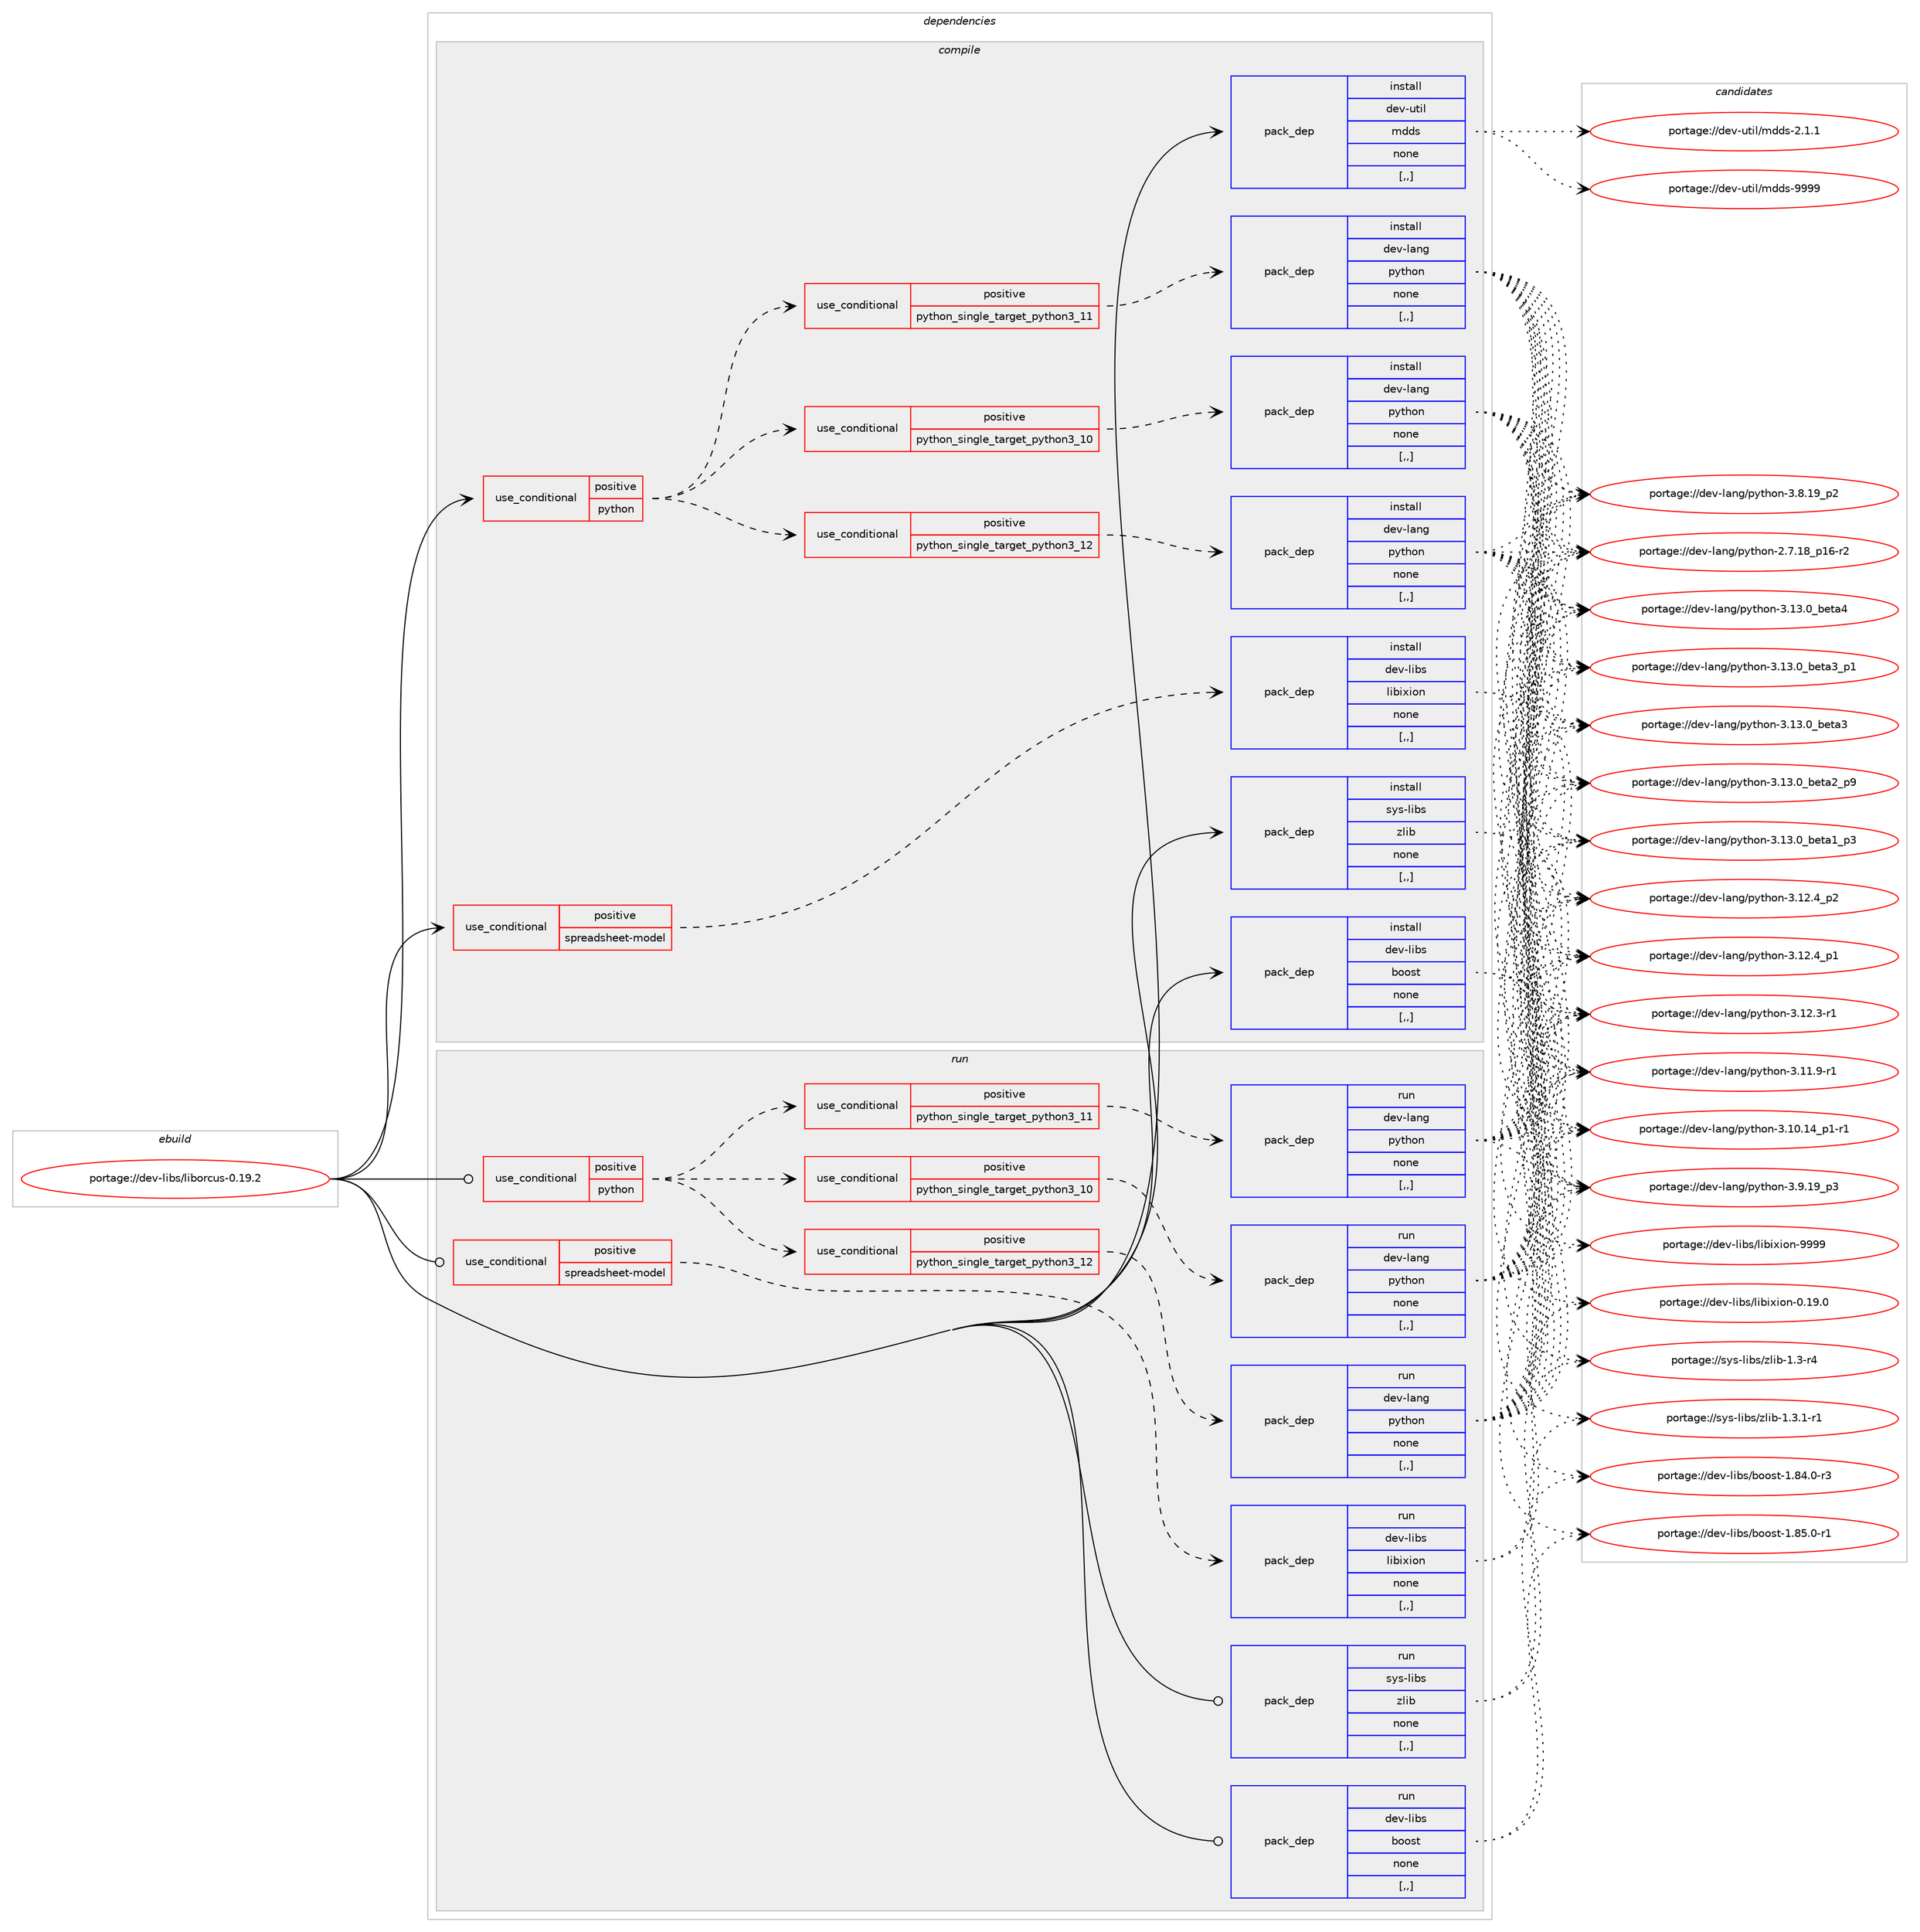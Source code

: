 digraph prolog {

# *************
# Graph options
# *************

newrank=true;
concentrate=true;
compound=true;
graph [rankdir=LR,fontname=Helvetica,fontsize=10,ranksep=1.5];#, ranksep=2.5, nodesep=0.2];
edge  [arrowhead=vee];
node  [fontname=Helvetica,fontsize=10];

# **********
# The ebuild
# **********

subgraph cluster_leftcol {
color=gray;
label=<<i>ebuild</i>>;
id [label="portage://dev-libs/liborcus-0.19.2", color=red, width=4, href="../dev-libs/liborcus-0.19.2.svg"];
}

# ****************
# The dependencies
# ****************

subgraph cluster_midcol {
color=gray;
label=<<i>dependencies</i>>;
subgraph cluster_compile {
fillcolor="#eeeeee";
style=filled;
label=<<i>compile</i>>;
subgraph cond27071 {
dependency110949 [label=<<TABLE BORDER="0" CELLBORDER="1" CELLSPACING="0" CELLPADDING="4"><TR><TD ROWSPAN="3" CELLPADDING="10">use_conditional</TD></TR><TR><TD>positive</TD></TR><TR><TD>python</TD></TR></TABLE>>, shape=none, color=red];
subgraph cond27072 {
dependency110950 [label=<<TABLE BORDER="0" CELLBORDER="1" CELLSPACING="0" CELLPADDING="4"><TR><TD ROWSPAN="3" CELLPADDING="10">use_conditional</TD></TR><TR><TD>positive</TD></TR><TR><TD>python_single_target_python3_10</TD></TR></TABLE>>, shape=none, color=red];
subgraph pack82683 {
dependency110951 [label=<<TABLE BORDER="0" CELLBORDER="1" CELLSPACING="0" CELLPADDING="4" WIDTH="220"><TR><TD ROWSPAN="6" CELLPADDING="30">pack_dep</TD></TR><TR><TD WIDTH="110">install</TD></TR><TR><TD>dev-lang</TD></TR><TR><TD>python</TD></TR><TR><TD>none</TD></TR><TR><TD>[,,]</TD></TR></TABLE>>, shape=none, color=blue];
}
dependency110950:e -> dependency110951:w [weight=20,style="dashed",arrowhead="vee"];
}
dependency110949:e -> dependency110950:w [weight=20,style="dashed",arrowhead="vee"];
subgraph cond27073 {
dependency110952 [label=<<TABLE BORDER="0" CELLBORDER="1" CELLSPACING="0" CELLPADDING="4"><TR><TD ROWSPAN="3" CELLPADDING="10">use_conditional</TD></TR><TR><TD>positive</TD></TR><TR><TD>python_single_target_python3_11</TD></TR></TABLE>>, shape=none, color=red];
subgraph pack82684 {
dependency110953 [label=<<TABLE BORDER="0" CELLBORDER="1" CELLSPACING="0" CELLPADDING="4" WIDTH="220"><TR><TD ROWSPAN="6" CELLPADDING="30">pack_dep</TD></TR><TR><TD WIDTH="110">install</TD></TR><TR><TD>dev-lang</TD></TR><TR><TD>python</TD></TR><TR><TD>none</TD></TR><TR><TD>[,,]</TD></TR></TABLE>>, shape=none, color=blue];
}
dependency110952:e -> dependency110953:w [weight=20,style="dashed",arrowhead="vee"];
}
dependency110949:e -> dependency110952:w [weight=20,style="dashed",arrowhead="vee"];
subgraph cond27074 {
dependency110954 [label=<<TABLE BORDER="0" CELLBORDER="1" CELLSPACING="0" CELLPADDING="4"><TR><TD ROWSPAN="3" CELLPADDING="10">use_conditional</TD></TR><TR><TD>positive</TD></TR><TR><TD>python_single_target_python3_12</TD></TR></TABLE>>, shape=none, color=red];
subgraph pack82685 {
dependency110955 [label=<<TABLE BORDER="0" CELLBORDER="1" CELLSPACING="0" CELLPADDING="4" WIDTH="220"><TR><TD ROWSPAN="6" CELLPADDING="30">pack_dep</TD></TR><TR><TD WIDTH="110">install</TD></TR><TR><TD>dev-lang</TD></TR><TR><TD>python</TD></TR><TR><TD>none</TD></TR><TR><TD>[,,]</TD></TR></TABLE>>, shape=none, color=blue];
}
dependency110954:e -> dependency110955:w [weight=20,style="dashed",arrowhead="vee"];
}
dependency110949:e -> dependency110954:w [weight=20,style="dashed",arrowhead="vee"];
}
id:e -> dependency110949:w [weight=20,style="solid",arrowhead="vee"];
subgraph cond27075 {
dependency110956 [label=<<TABLE BORDER="0" CELLBORDER="1" CELLSPACING="0" CELLPADDING="4"><TR><TD ROWSPAN="3" CELLPADDING="10">use_conditional</TD></TR><TR><TD>positive</TD></TR><TR><TD>spreadsheet-model</TD></TR></TABLE>>, shape=none, color=red];
subgraph pack82686 {
dependency110957 [label=<<TABLE BORDER="0" CELLBORDER="1" CELLSPACING="0" CELLPADDING="4" WIDTH="220"><TR><TD ROWSPAN="6" CELLPADDING="30">pack_dep</TD></TR><TR><TD WIDTH="110">install</TD></TR><TR><TD>dev-libs</TD></TR><TR><TD>libixion</TD></TR><TR><TD>none</TD></TR><TR><TD>[,,]</TD></TR></TABLE>>, shape=none, color=blue];
}
dependency110956:e -> dependency110957:w [weight=20,style="dashed",arrowhead="vee"];
}
id:e -> dependency110956:w [weight=20,style="solid",arrowhead="vee"];
subgraph pack82687 {
dependency110958 [label=<<TABLE BORDER="0" CELLBORDER="1" CELLSPACING="0" CELLPADDING="4" WIDTH="220"><TR><TD ROWSPAN="6" CELLPADDING="30">pack_dep</TD></TR><TR><TD WIDTH="110">install</TD></TR><TR><TD>dev-libs</TD></TR><TR><TD>boost</TD></TR><TR><TD>none</TD></TR><TR><TD>[,,]</TD></TR></TABLE>>, shape=none, color=blue];
}
id:e -> dependency110958:w [weight=20,style="solid",arrowhead="vee"];
subgraph pack82688 {
dependency110959 [label=<<TABLE BORDER="0" CELLBORDER="1" CELLSPACING="0" CELLPADDING="4" WIDTH="220"><TR><TD ROWSPAN="6" CELLPADDING="30">pack_dep</TD></TR><TR><TD WIDTH="110">install</TD></TR><TR><TD>dev-util</TD></TR><TR><TD>mdds</TD></TR><TR><TD>none</TD></TR><TR><TD>[,,]</TD></TR></TABLE>>, shape=none, color=blue];
}
id:e -> dependency110959:w [weight=20,style="solid",arrowhead="vee"];
subgraph pack82689 {
dependency110960 [label=<<TABLE BORDER="0" CELLBORDER="1" CELLSPACING="0" CELLPADDING="4" WIDTH="220"><TR><TD ROWSPAN="6" CELLPADDING="30">pack_dep</TD></TR><TR><TD WIDTH="110">install</TD></TR><TR><TD>sys-libs</TD></TR><TR><TD>zlib</TD></TR><TR><TD>none</TD></TR><TR><TD>[,,]</TD></TR></TABLE>>, shape=none, color=blue];
}
id:e -> dependency110960:w [weight=20,style="solid",arrowhead="vee"];
}
subgraph cluster_compileandrun {
fillcolor="#eeeeee";
style=filled;
label=<<i>compile and run</i>>;
}
subgraph cluster_run {
fillcolor="#eeeeee";
style=filled;
label=<<i>run</i>>;
subgraph cond27076 {
dependency110961 [label=<<TABLE BORDER="0" CELLBORDER="1" CELLSPACING="0" CELLPADDING="4"><TR><TD ROWSPAN="3" CELLPADDING="10">use_conditional</TD></TR><TR><TD>positive</TD></TR><TR><TD>python</TD></TR></TABLE>>, shape=none, color=red];
subgraph cond27077 {
dependency110962 [label=<<TABLE BORDER="0" CELLBORDER="1" CELLSPACING="0" CELLPADDING="4"><TR><TD ROWSPAN="3" CELLPADDING="10">use_conditional</TD></TR><TR><TD>positive</TD></TR><TR><TD>python_single_target_python3_10</TD></TR></TABLE>>, shape=none, color=red];
subgraph pack82690 {
dependency110963 [label=<<TABLE BORDER="0" CELLBORDER="1" CELLSPACING="0" CELLPADDING="4" WIDTH="220"><TR><TD ROWSPAN="6" CELLPADDING="30">pack_dep</TD></TR><TR><TD WIDTH="110">run</TD></TR><TR><TD>dev-lang</TD></TR><TR><TD>python</TD></TR><TR><TD>none</TD></TR><TR><TD>[,,]</TD></TR></TABLE>>, shape=none, color=blue];
}
dependency110962:e -> dependency110963:w [weight=20,style="dashed",arrowhead="vee"];
}
dependency110961:e -> dependency110962:w [weight=20,style="dashed",arrowhead="vee"];
subgraph cond27078 {
dependency110964 [label=<<TABLE BORDER="0" CELLBORDER="1" CELLSPACING="0" CELLPADDING="4"><TR><TD ROWSPAN="3" CELLPADDING="10">use_conditional</TD></TR><TR><TD>positive</TD></TR><TR><TD>python_single_target_python3_11</TD></TR></TABLE>>, shape=none, color=red];
subgraph pack82691 {
dependency110965 [label=<<TABLE BORDER="0" CELLBORDER="1" CELLSPACING="0" CELLPADDING="4" WIDTH="220"><TR><TD ROWSPAN="6" CELLPADDING="30">pack_dep</TD></TR><TR><TD WIDTH="110">run</TD></TR><TR><TD>dev-lang</TD></TR><TR><TD>python</TD></TR><TR><TD>none</TD></TR><TR><TD>[,,]</TD></TR></TABLE>>, shape=none, color=blue];
}
dependency110964:e -> dependency110965:w [weight=20,style="dashed",arrowhead="vee"];
}
dependency110961:e -> dependency110964:w [weight=20,style="dashed",arrowhead="vee"];
subgraph cond27079 {
dependency110966 [label=<<TABLE BORDER="0" CELLBORDER="1" CELLSPACING="0" CELLPADDING="4"><TR><TD ROWSPAN="3" CELLPADDING="10">use_conditional</TD></TR><TR><TD>positive</TD></TR><TR><TD>python_single_target_python3_12</TD></TR></TABLE>>, shape=none, color=red];
subgraph pack82692 {
dependency110967 [label=<<TABLE BORDER="0" CELLBORDER="1" CELLSPACING="0" CELLPADDING="4" WIDTH="220"><TR><TD ROWSPAN="6" CELLPADDING="30">pack_dep</TD></TR><TR><TD WIDTH="110">run</TD></TR><TR><TD>dev-lang</TD></TR><TR><TD>python</TD></TR><TR><TD>none</TD></TR><TR><TD>[,,]</TD></TR></TABLE>>, shape=none, color=blue];
}
dependency110966:e -> dependency110967:w [weight=20,style="dashed",arrowhead="vee"];
}
dependency110961:e -> dependency110966:w [weight=20,style="dashed",arrowhead="vee"];
}
id:e -> dependency110961:w [weight=20,style="solid",arrowhead="odot"];
subgraph cond27080 {
dependency110968 [label=<<TABLE BORDER="0" CELLBORDER="1" CELLSPACING="0" CELLPADDING="4"><TR><TD ROWSPAN="3" CELLPADDING="10">use_conditional</TD></TR><TR><TD>positive</TD></TR><TR><TD>spreadsheet-model</TD></TR></TABLE>>, shape=none, color=red];
subgraph pack82693 {
dependency110969 [label=<<TABLE BORDER="0" CELLBORDER="1" CELLSPACING="0" CELLPADDING="4" WIDTH="220"><TR><TD ROWSPAN="6" CELLPADDING="30">pack_dep</TD></TR><TR><TD WIDTH="110">run</TD></TR><TR><TD>dev-libs</TD></TR><TR><TD>libixion</TD></TR><TR><TD>none</TD></TR><TR><TD>[,,]</TD></TR></TABLE>>, shape=none, color=blue];
}
dependency110968:e -> dependency110969:w [weight=20,style="dashed",arrowhead="vee"];
}
id:e -> dependency110968:w [weight=20,style="solid",arrowhead="odot"];
subgraph pack82694 {
dependency110970 [label=<<TABLE BORDER="0" CELLBORDER="1" CELLSPACING="0" CELLPADDING="4" WIDTH="220"><TR><TD ROWSPAN="6" CELLPADDING="30">pack_dep</TD></TR><TR><TD WIDTH="110">run</TD></TR><TR><TD>dev-libs</TD></TR><TR><TD>boost</TD></TR><TR><TD>none</TD></TR><TR><TD>[,,]</TD></TR></TABLE>>, shape=none, color=blue];
}
id:e -> dependency110970:w [weight=20,style="solid",arrowhead="odot"];
subgraph pack82695 {
dependency110971 [label=<<TABLE BORDER="0" CELLBORDER="1" CELLSPACING="0" CELLPADDING="4" WIDTH="220"><TR><TD ROWSPAN="6" CELLPADDING="30">pack_dep</TD></TR><TR><TD WIDTH="110">run</TD></TR><TR><TD>sys-libs</TD></TR><TR><TD>zlib</TD></TR><TR><TD>none</TD></TR><TR><TD>[,,]</TD></TR></TABLE>>, shape=none, color=blue];
}
id:e -> dependency110971:w [weight=20,style="solid",arrowhead="odot"];
}
}

# **************
# The candidates
# **************

subgraph cluster_choices {
rank=same;
color=gray;
label=<<i>candidates</i>>;

subgraph choice82683 {
color=black;
nodesep=1;
choice1001011184510897110103471121211161041111104551464951464895981011169752 [label="portage://dev-lang/python-3.13.0_beta4", color=red, width=4,href="../dev-lang/python-3.13.0_beta4.svg"];
choice10010111845108971101034711212111610411111045514649514648959810111697519511249 [label="portage://dev-lang/python-3.13.0_beta3_p1", color=red, width=4,href="../dev-lang/python-3.13.0_beta3_p1.svg"];
choice1001011184510897110103471121211161041111104551464951464895981011169751 [label="portage://dev-lang/python-3.13.0_beta3", color=red, width=4,href="../dev-lang/python-3.13.0_beta3.svg"];
choice10010111845108971101034711212111610411111045514649514648959810111697509511257 [label="portage://dev-lang/python-3.13.0_beta2_p9", color=red, width=4,href="../dev-lang/python-3.13.0_beta2_p9.svg"];
choice10010111845108971101034711212111610411111045514649514648959810111697499511251 [label="portage://dev-lang/python-3.13.0_beta1_p3", color=red, width=4,href="../dev-lang/python-3.13.0_beta1_p3.svg"];
choice100101118451089711010347112121116104111110455146495046529511250 [label="portage://dev-lang/python-3.12.4_p2", color=red, width=4,href="../dev-lang/python-3.12.4_p2.svg"];
choice100101118451089711010347112121116104111110455146495046529511249 [label="portage://dev-lang/python-3.12.4_p1", color=red, width=4,href="../dev-lang/python-3.12.4_p1.svg"];
choice100101118451089711010347112121116104111110455146495046514511449 [label="portage://dev-lang/python-3.12.3-r1", color=red, width=4,href="../dev-lang/python-3.12.3-r1.svg"];
choice100101118451089711010347112121116104111110455146494946574511449 [label="portage://dev-lang/python-3.11.9-r1", color=red, width=4,href="../dev-lang/python-3.11.9-r1.svg"];
choice100101118451089711010347112121116104111110455146494846495295112494511449 [label="portage://dev-lang/python-3.10.14_p1-r1", color=red, width=4,href="../dev-lang/python-3.10.14_p1-r1.svg"];
choice100101118451089711010347112121116104111110455146574649579511251 [label="portage://dev-lang/python-3.9.19_p3", color=red, width=4,href="../dev-lang/python-3.9.19_p3.svg"];
choice100101118451089711010347112121116104111110455146564649579511250 [label="portage://dev-lang/python-3.8.19_p2", color=red, width=4,href="../dev-lang/python-3.8.19_p2.svg"];
choice100101118451089711010347112121116104111110455046554649569511249544511450 [label="portage://dev-lang/python-2.7.18_p16-r2", color=red, width=4,href="../dev-lang/python-2.7.18_p16-r2.svg"];
dependency110951:e -> choice1001011184510897110103471121211161041111104551464951464895981011169752:w [style=dotted,weight="100"];
dependency110951:e -> choice10010111845108971101034711212111610411111045514649514648959810111697519511249:w [style=dotted,weight="100"];
dependency110951:e -> choice1001011184510897110103471121211161041111104551464951464895981011169751:w [style=dotted,weight="100"];
dependency110951:e -> choice10010111845108971101034711212111610411111045514649514648959810111697509511257:w [style=dotted,weight="100"];
dependency110951:e -> choice10010111845108971101034711212111610411111045514649514648959810111697499511251:w [style=dotted,weight="100"];
dependency110951:e -> choice100101118451089711010347112121116104111110455146495046529511250:w [style=dotted,weight="100"];
dependency110951:e -> choice100101118451089711010347112121116104111110455146495046529511249:w [style=dotted,weight="100"];
dependency110951:e -> choice100101118451089711010347112121116104111110455146495046514511449:w [style=dotted,weight="100"];
dependency110951:e -> choice100101118451089711010347112121116104111110455146494946574511449:w [style=dotted,weight="100"];
dependency110951:e -> choice100101118451089711010347112121116104111110455146494846495295112494511449:w [style=dotted,weight="100"];
dependency110951:e -> choice100101118451089711010347112121116104111110455146574649579511251:w [style=dotted,weight="100"];
dependency110951:e -> choice100101118451089711010347112121116104111110455146564649579511250:w [style=dotted,weight="100"];
dependency110951:e -> choice100101118451089711010347112121116104111110455046554649569511249544511450:w [style=dotted,weight="100"];
}
subgraph choice82684 {
color=black;
nodesep=1;
choice1001011184510897110103471121211161041111104551464951464895981011169752 [label="portage://dev-lang/python-3.13.0_beta4", color=red, width=4,href="../dev-lang/python-3.13.0_beta4.svg"];
choice10010111845108971101034711212111610411111045514649514648959810111697519511249 [label="portage://dev-lang/python-3.13.0_beta3_p1", color=red, width=4,href="../dev-lang/python-3.13.0_beta3_p1.svg"];
choice1001011184510897110103471121211161041111104551464951464895981011169751 [label="portage://dev-lang/python-3.13.0_beta3", color=red, width=4,href="../dev-lang/python-3.13.0_beta3.svg"];
choice10010111845108971101034711212111610411111045514649514648959810111697509511257 [label="portage://dev-lang/python-3.13.0_beta2_p9", color=red, width=4,href="../dev-lang/python-3.13.0_beta2_p9.svg"];
choice10010111845108971101034711212111610411111045514649514648959810111697499511251 [label="portage://dev-lang/python-3.13.0_beta1_p3", color=red, width=4,href="../dev-lang/python-3.13.0_beta1_p3.svg"];
choice100101118451089711010347112121116104111110455146495046529511250 [label="portage://dev-lang/python-3.12.4_p2", color=red, width=4,href="../dev-lang/python-3.12.4_p2.svg"];
choice100101118451089711010347112121116104111110455146495046529511249 [label="portage://dev-lang/python-3.12.4_p1", color=red, width=4,href="../dev-lang/python-3.12.4_p1.svg"];
choice100101118451089711010347112121116104111110455146495046514511449 [label="portage://dev-lang/python-3.12.3-r1", color=red, width=4,href="../dev-lang/python-3.12.3-r1.svg"];
choice100101118451089711010347112121116104111110455146494946574511449 [label="portage://dev-lang/python-3.11.9-r1", color=red, width=4,href="../dev-lang/python-3.11.9-r1.svg"];
choice100101118451089711010347112121116104111110455146494846495295112494511449 [label="portage://dev-lang/python-3.10.14_p1-r1", color=red, width=4,href="../dev-lang/python-3.10.14_p1-r1.svg"];
choice100101118451089711010347112121116104111110455146574649579511251 [label="portage://dev-lang/python-3.9.19_p3", color=red, width=4,href="../dev-lang/python-3.9.19_p3.svg"];
choice100101118451089711010347112121116104111110455146564649579511250 [label="portage://dev-lang/python-3.8.19_p2", color=red, width=4,href="../dev-lang/python-3.8.19_p2.svg"];
choice100101118451089711010347112121116104111110455046554649569511249544511450 [label="portage://dev-lang/python-2.7.18_p16-r2", color=red, width=4,href="../dev-lang/python-2.7.18_p16-r2.svg"];
dependency110953:e -> choice1001011184510897110103471121211161041111104551464951464895981011169752:w [style=dotted,weight="100"];
dependency110953:e -> choice10010111845108971101034711212111610411111045514649514648959810111697519511249:w [style=dotted,weight="100"];
dependency110953:e -> choice1001011184510897110103471121211161041111104551464951464895981011169751:w [style=dotted,weight="100"];
dependency110953:e -> choice10010111845108971101034711212111610411111045514649514648959810111697509511257:w [style=dotted,weight="100"];
dependency110953:e -> choice10010111845108971101034711212111610411111045514649514648959810111697499511251:w [style=dotted,weight="100"];
dependency110953:e -> choice100101118451089711010347112121116104111110455146495046529511250:w [style=dotted,weight="100"];
dependency110953:e -> choice100101118451089711010347112121116104111110455146495046529511249:w [style=dotted,weight="100"];
dependency110953:e -> choice100101118451089711010347112121116104111110455146495046514511449:w [style=dotted,weight="100"];
dependency110953:e -> choice100101118451089711010347112121116104111110455146494946574511449:w [style=dotted,weight="100"];
dependency110953:e -> choice100101118451089711010347112121116104111110455146494846495295112494511449:w [style=dotted,weight="100"];
dependency110953:e -> choice100101118451089711010347112121116104111110455146574649579511251:w [style=dotted,weight="100"];
dependency110953:e -> choice100101118451089711010347112121116104111110455146564649579511250:w [style=dotted,weight="100"];
dependency110953:e -> choice100101118451089711010347112121116104111110455046554649569511249544511450:w [style=dotted,weight="100"];
}
subgraph choice82685 {
color=black;
nodesep=1;
choice1001011184510897110103471121211161041111104551464951464895981011169752 [label="portage://dev-lang/python-3.13.0_beta4", color=red, width=4,href="../dev-lang/python-3.13.0_beta4.svg"];
choice10010111845108971101034711212111610411111045514649514648959810111697519511249 [label="portage://dev-lang/python-3.13.0_beta3_p1", color=red, width=4,href="../dev-lang/python-3.13.0_beta3_p1.svg"];
choice1001011184510897110103471121211161041111104551464951464895981011169751 [label="portage://dev-lang/python-3.13.0_beta3", color=red, width=4,href="../dev-lang/python-3.13.0_beta3.svg"];
choice10010111845108971101034711212111610411111045514649514648959810111697509511257 [label="portage://dev-lang/python-3.13.0_beta2_p9", color=red, width=4,href="../dev-lang/python-3.13.0_beta2_p9.svg"];
choice10010111845108971101034711212111610411111045514649514648959810111697499511251 [label="portage://dev-lang/python-3.13.0_beta1_p3", color=red, width=4,href="../dev-lang/python-3.13.0_beta1_p3.svg"];
choice100101118451089711010347112121116104111110455146495046529511250 [label="portage://dev-lang/python-3.12.4_p2", color=red, width=4,href="../dev-lang/python-3.12.4_p2.svg"];
choice100101118451089711010347112121116104111110455146495046529511249 [label="portage://dev-lang/python-3.12.4_p1", color=red, width=4,href="../dev-lang/python-3.12.4_p1.svg"];
choice100101118451089711010347112121116104111110455146495046514511449 [label="portage://dev-lang/python-3.12.3-r1", color=red, width=4,href="../dev-lang/python-3.12.3-r1.svg"];
choice100101118451089711010347112121116104111110455146494946574511449 [label="portage://dev-lang/python-3.11.9-r1", color=red, width=4,href="../dev-lang/python-3.11.9-r1.svg"];
choice100101118451089711010347112121116104111110455146494846495295112494511449 [label="portage://dev-lang/python-3.10.14_p1-r1", color=red, width=4,href="../dev-lang/python-3.10.14_p1-r1.svg"];
choice100101118451089711010347112121116104111110455146574649579511251 [label="portage://dev-lang/python-3.9.19_p3", color=red, width=4,href="../dev-lang/python-3.9.19_p3.svg"];
choice100101118451089711010347112121116104111110455146564649579511250 [label="portage://dev-lang/python-3.8.19_p2", color=red, width=4,href="../dev-lang/python-3.8.19_p2.svg"];
choice100101118451089711010347112121116104111110455046554649569511249544511450 [label="portage://dev-lang/python-2.7.18_p16-r2", color=red, width=4,href="../dev-lang/python-2.7.18_p16-r2.svg"];
dependency110955:e -> choice1001011184510897110103471121211161041111104551464951464895981011169752:w [style=dotted,weight="100"];
dependency110955:e -> choice10010111845108971101034711212111610411111045514649514648959810111697519511249:w [style=dotted,weight="100"];
dependency110955:e -> choice1001011184510897110103471121211161041111104551464951464895981011169751:w [style=dotted,weight="100"];
dependency110955:e -> choice10010111845108971101034711212111610411111045514649514648959810111697509511257:w [style=dotted,weight="100"];
dependency110955:e -> choice10010111845108971101034711212111610411111045514649514648959810111697499511251:w [style=dotted,weight="100"];
dependency110955:e -> choice100101118451089711010347112121116104111110455146495046529511250:w [style=dotted,weight="100"];
dependency110955:e -> choice100101118451089711010347112121116104111110455146495046529511249:w [style=dotted,weight="100"];
dependency110955:e -> choice100101118451089711010347112121116104111110455146495046514511449:w [style=dotted,weight="100"];
dependency110955:e -> choice100101118451089711010347112121116104111110455146494946574511449:w [style=dotted,weight="100"];
dependency110955:e -> choice100101118451089711010347112121116104111110455146494846495295112494511449:w [style=dotted,weight="100"];
dependency110955:e -> choice100101118451089711010347112121116104111110455146574649579511251:w [style=dotted,weight="100"];
dependency110955:e -> choice100101118451089711010347112121116104111110455146564649579511250:w [style=dotted,weight="100"];
dependency110955:e -> choice100101118451089711010347112121116104111110455046554649569511249544511450:w [style=dotted,weight="100"];
}
subgraph choice82686 {
color=black;
nodesep=1;
choice100101118451081059811547108105981051201051111104557575757 [label="portage://dev-libs/libixion-9999", color=red, width=4,href="../dev-libs/libixion-9999.svg"];
choice1001011184510810598115471081059810512010511111045484649574648 [label="portage://dev-libs/libixion-0.19.0", color=red, width=4,href="../dev-libs/libixion-0.19.0.svg"];
dependency110957:e -> choice100101118451081059811547108105981051201051111104557575757:w [style=dotted,weight="100"];
dependency110957:e -> choice1001011184510810598115471081059810512010511111045484649574648:w [style=dotted,weight="100"];
}
subgraph choice82687 {
color=black;
nodesep=1;
choice10010111845108105981154798111111115116454946565346484511449 [label="portage://dev-libs/boost-1.85.0-r1", color=red, width=4,href="../dev-libs/boost-1.85.0-r1.svg"];
choice10010111845108105981154798111111115116454946565246484511451 [label="portage://dev-libs/boost-1.84.0-r3", color=red, width=4,href="../dev-libs/boost-1.84.0-r3.svg"];
dependency110958:e -> choice10010111845108105981154798111111115116454946565346484511449:w [style=dotted,weight="100"];
dependency110958:e -> choice10010111845108105981154798111111115116454946565246484511451:w [style=dotted,weight="100"];
}
subgraph choice82688 {
color=black;
nodesep=1;
choice10010111845117116105108471091001001154557575757 [label="portage://dev-util/mdds-9999", color=red, width=4,href="../dev-util/mdds-9999.svg"];
choice1001011184511711610510847109100100115455046494649 [label="portage://dev-util/mdds-2.1.1", color=red, width=4,href="../dev-util/mdds-2.1.1.svg"];
dependency110959:e -> choice10010111845117116105108471091001001154557575757:w [style=dotted,weight="100"];
dependency110959:e -> choice1001011184511711610510847109100100115455046494649:w [style=dotted,weight="100"];
}
subgraph choice82689 {
color=black;
nodesep=1;
choice115121115451081059811547122108105984549465146494511449 [label="portage://sys-libs/zlib-1.3.1-r1", color=red, width=4,href="../sys-libs/zlib-1.3.1-r1.svg"];
choice11512111545108105981154712210810598454946514511452 [label="portage://sys-libs/zlib-1.3-r4", color=red, width=4,href="../sys-libs/zlib-1.3-r4.svg"];
dependency110960:e -> choice115121115451081059811547122108105984549465146494511449:w [style=dotted,weight="100"];
dependency110960:e -> choice11512111545108105981154712210810598454946514511452:w [style=dotted,weight="100"];
}
subgraph choice82690 {
color=black;
nodesep=1;
choice1001011184510897110103471121211161041111104551464951464895981011169752 [label="portage://dev-lang/python-3.13.0_beta4", color=red, width=4,href="../dev-lang/python-3.13.0_beta4.svg"];
choice10010111845108971101034711212111610411111045514649514648959810111697519511249 [label="portage://dev-lang/python-3.13.0_beta3_p1", color=red, width=4,href="../dev-lang/python-3.13.0_beta3_p1.svg"];
choice1001011184510897110103471121211161041111104551464951464895981011169751 [label="portage://dev-lang/python-3.13.0_beta3", color=red, width=4,href="../dev-lang/python-3.13.0_beta3.svg"];
choice10010111845108971101034711212111610411111045514649514648959810111697509511257 [label="portage://dev-lang/python-3.13.0_beta2_p9", color=red, width=4,href="../dev-lang/python-3.13.0_beta2_p9.svg"];
choice10010111845108971101034711212111610411111045514649514648959810111697499511251 [label="portage://dev-lang/python-3.13.0_beta1_p3", color=red, width=4,href="../dev-lang/python-3.13.0_beta1_p3.svg"];
choice100101118451089711010347112121116104111110455146495046529511250 [label="portage://dev-lang/python-3.12.4_p2", color=red, width=4,href="../dev-lang/python-3.12.4_p2.svg"];
choice100101118451089711010347112121116104111110455146495046529511249 [label="portage://dev-lang/python-3.12.4_p1", color=red, width=4,href="../dev-lang/python-3.12.4_p1.svg"];
choice100101118451089711010347112121116104111110455146495046514511449 [label="portage://dev-lang/python-3.12.3-r1", color=red, width=4,href="../dev-lang/python-3.12.3-r1.svg"];
choice100101118451089711010347112121116104111110455146494946574511449 [label="portage://dev-lang/python-3.11.9-r1", color=red, width=4,href="../dev-lang/python-3.11.9-r1.svg"];
choice100101118451089711010347112121116104111110455146494846495295112494511449 [label="portage://dev-lang/python-3.10.14_p1-r1", color=red, width=4,href="../dev-lang/python-3.10.14_p1-r1.svg"];
choice100101118451089711010347112121116104111110455146574649579511251 [label="portage://dev-lang/python-3.9.19_p3", color=red, width=4,href="../dev-lang/python-3.9.19_p3.svg"];
choice100101118451089711010347112121116104111110455146564649579511250 [label="portage://dev-lang/python-3.8.19_p2", color=red, width=4,href="../dev-lang/python-3.8.19_p2.svg"];
choice100101118451089711010347112121116104111110455046554649569511249544511450 [label="portage://dev-lang/python-2.7.18_p16-r2", color=red, width=4,href="../dev-lang/python-2.7.18_p16-r2.svg"];
dependency110963:e -> choice1001011184510897110103471121211161041111104551464951464895981011169752:w [style=dotted,weight="100"];
dependency110963:e -> choice10010111845108971101034711212111610411111045514649514648959810111697519511249:w [style=dotted,weight="100"];
dependency110963:e -> choice1001011184510897110103471121211161041111104551464951464895981011169751:w [style=dotted,weight="100"];
dependency110963:e -> choice10010111845108971101034711212111610411111045514649514648959810111697509511257:w [style=dotted,weight="100"];
dependency110963:e -> choice10010111845108971101034711212111610411111045514649514648959810111697499511251:w [style=dotted,weight="100"];
dependency110963:e -> choice100101118451089711010347112121116104111110455146495046529511250:w [style=dotted,weight="100"];
dependency110963:e -> choice100101118451089711010347112121116104111110455146495046529511249:w [style=dotted,weight="100"];
dependency110963:e -> choice100101118451089711010347112121116104111110455146495046514511449:w [style=dotted,weight="100"];
dependency110963:e -> choice100101118451089711010347112121116104111110455146494946574511449:w [style=dotted,weight="100"];
dependency110963:e -> choice100101118451089711010347112121116104111110455146494846495295112494511449:w [style=dotted,weight="100"];
dependency110963:e -> choice100101118451089711010347112121116104111110455146574649579511251:w [style=dotted,weight="100"];
dependency110963:e -> choice100101118451089711010347112121116104111110455146564649579511250:w [style=dotted,weight="100"];
dependency110963:e -> choice100101118451089711010347112121116104111110455046554649569511249544511450:w [style=dotted,weight="100"];
}
subgraph choice82691 {
color=black;
nodesep=1;
choice1001011184510897110103471121211161041111104551464951464895981011169752 [label="portage://dev-lang/python-3.13.0_beta4", color=red, width=4,href="../dev-lang/python-3.13.0_beta4.svg"];
choice10010111845108971101034711212111610411111045514649514648959810111697519511249 [label="portage://dev-lang/python-3.13.0_beta3_p1", color=red, width=4,href="../dev-lang/python-3.13.0_beta3_p1.svg"];
choice1001011184510897110103471121211161041111104551464951464895981011169751 [label="portage://dev-lang/python-3.13.0_beta3", color=red, width=4,href="../dev-lang/python-3.13.0_beta3.svg"];
choice10010111845108971101034711212111610411111045514649514648959810111697509511257 [label="portage://dev-lang/python-3.13.0_beta2_p9", color=red, width=4,href="../dev-lang/python-3.13.0_beta2_p9.svg"];
choice10010111845108971101034711212111610411111045514649514648959810111697499511251 [label="portage://dev-lang/python-3.13.0_beta1_p3", color=red, width=4,href="../dev-lang/python-3.13.0_beta1_p3.svg"];
choice100101118451089711010347112121116104111110455146495046529511250 [label="portage://dev-lang/python-3.12.4_p2", color=red, width=4,href="../dev-lang/python-3.12.4_p2.svg"];
choice100101118451089711010347112121116104111110455146495046529511249 [label="portage://dev-lang/python-3.12.4_p1", color=red, width=4,href="../dev-lang/python-3.12.4_p1.svg"];
choice100101118451089711010347112121116104111110455146495046514511449 [label="portage://dev-lang/python-3.12.3-r1", color=red, width=4,href="../dev-lang/python-3.12.3-r1.svg"];
choice100101118451089711010347112121116104111110455146494946574511449 [label="portage://dev-lang/python-3.11.9-r1", color=red, width=4,href="../dev-lang/python-3.11.9-r1.svg"];
choice100101118451089711010347112121116104111110455146494846495295112494511449 [label="portage://dev-lang/python-3.10.14_p1-r1", color=red, width=4,href="../dev-lang/python-3.10.14_p1-r1.svg"];
choice100101118451089711010347112121116104111110455146574649579511251 [label="portage://dev-lang/python-3.9.19_p3", color=red, width=4,href="../dev-lang/python-3.9.19_p3.svg"];
choice100101118451089711010347112121116104111110455146564649579511250 [label="portage://dev-lang/python-3.8.19_p2", color=red, width=4,href="../dev-lang/python-3.8.19_p2.svg"];
choice100101118451089711010347112121116104111110455046554649569511249544511450 [label="portage://dev-lang/python-2.7.18_p16-r2", color=red, width=4,href="../dev-lang/python-2.7.18_p16-r2.svg"];
dependency110965:e -> choice1001011184510897110103471121211161041111104551464951464895981011169752:w [style=dotted,weight="100"];
dependency110965:e -> choice10010111845108971101034711212111610411111045514649514648959810111697519511249:w [style=dotted,weight="100"];
dependency110965:e -> choice1001011184510897110103471121211161041111104551464951464895981011169751:w [style=dotted,weight="100"];
dependency110965:e -> choice10010111845108971101034711212111610411111045514649514648959810111697509511257:w [style=dotted,weight="100"];
dependency110965:e -> choice10010111845108971101034711212111610411111045514649514648959810111697499511251:w [style=dotted,weight="100"];
dependency110965:e -> choice100101118451089711010347112121116104111110455146495046529511250:w [style=dotted,weight="100"];
dependency110965:e -> choice100101118451089711010347112121116104111110455146495046529511249:w [style=dotted,weight="100"];
dependency110965:e -> choice100101118451089711010347112121116104111110455146495046514511449:w [style=dotted,weight="100"];
dependency110965:e -> choice100101118451089711010347112121116104111110455146494946574511449:w [style=dotted,weight="100"];
dependency110965:e -> choice100101118451089711010347112121116104111110455146494846495295112494511449:w [style=dotted,weight="100"];
dependency110965:e -> choice100101118451089711010347112121116104111110455146574649579511251:w [style=dotted,weight="100"];
dependency110965:e -> choice100101118451089711010347112121116104111110455146564649579511250:w [style=dotted,weight="100"];
dependency110965:e -> choice100101118451089711010347112121116104111110455046554649569511249544511450:w [style=dotted,weight="100"];
}
subgraph choice82692 {
color=black;
nodesep=1;
choice1001011184510897110103471121211161041111104551464951464895981011169752 [label="portage://dev-lang/python-3.13.0_beta4", color=red, width=4,href="../dev-lang/python-3.13.0_beta4.svg"];
choice10010111845108971101034711212111610411111045514649514648959810111697519511249 [label="portage://dev-lang/python-3.13.0_beta3_p1", color=red, width=4,href="../dev-lang/python-3.13.0_beta3_p1.svg"];
choice1001011184510897110103471121211161041111104551464951464895981011169751 [label="portage://dev-lang/python-3.13.0_beta3", color=red, width=4,href="../dev-lang/python-3.13.0_beta3.svg"];
choice10010111845108971101034711212111610411111045514649514648959810111697509511257 [label="portage://dev-lang/python-3.13.0_beta2_p9", color=red, width=4,href="../dev-lang/python-3.13.0_beta2_p9.svg"];
choice10010111845108971101034711212111610411111045514649514648959810111697499511251 [label="portage://dev-lang/python-3.13.0_beta1_p3", color=red, width=4,href="../dev-lang/python-3.13.0_beta1_p3.svg"];
choice100101118451089711010347112121116104111110455146495046529511250 [label="portage://dev-lang/python-3.12.4_p2", color=red, width=4,href="../dev-lang/python-3.12.4_p2.svg"];
choice100101118451089711010347112121116104111110455146495046529511249 [label="portage://dev-lang/python-3.12.4_p1", color=red, width=4,href="../dev-lang/python-3.12.4_p1.svg"];
choice100101118451089711010347112121116104111110455146495046514511449 [label="portage://dev-lang/python-3.12.3-r1", color=red, width=4,href="../dev-lang/python-3.12.3-r1.svg"];
choice100101118451089711010347112121116104111110455146494946574511449 [label="portage://dev-lang/python-3.11.9-r1", color=red, width=4,href="../dev-lang/python-3.11.9-r1.svg"];
choice100101118451089711010347112121116104111110455146494846495295112494511449 [label="portage://dev-lang/python-3.10.14_p1-r1", color=red, width=4,href="../dev-lang/python-3.10.14_p1-r1.svg"];
choice100101118451089711010347112121116104111110455146574649579511251 [label="portage://dev-lang/python-3.9.19_p3", color=red, width=4,href="../dev-lang/python-3.9.19_p3.svg"];
choice100101118451089711010347112121116104111110455146564649579511250 [label="portage://dev-lang/python-3.8.19_p2", color=red, width=4,href="../dev-lang/python-3.8.19_p2.svg"];
choice100101118451089711010347112121116104111110455046554649569511249544511450 [label="portage://dev-lang/python-2.7.18_p16-r2", color=red, width=4,href="../dev-lang/python-2.7.18_p16-r2.svg"];
dependency110967:e -> choice1001011184510897110103471121211161041111104551464951464895981011169752:w [style=dotted,weight="100"];
dependency110967:e -> choice10010111845108971101034711212111610411111045514649514648959810111697519511249:w [style=dotted,weight="100"];
dependency110967:e -> choice1001011184510897110103471121211161041111104551464951464895981011169751:w [style=dotted,weight="100"];
dependency110967:e -> choice10010111845108971101034711212111610411111045514649514648959810111697509511257:w [style=dotted,weight="100"];
dependency110967:e -> choice10010111845108971101034711212111610411111045514649514648959810111697499511251:w [style=dotted,weight="100"];
dependency110967:e -> choice100101118451089711010347112121116104111110455146495046529511250:w [style=dotted,weight="100"];
dependency110967:e -> choice100101118451089711010347112121116104111110455146495046529511249:w [style=dotted,weight="100"];
dependency110967:e -> choice100101118451089711010347112121116104111110455146495046514511449:w [style=dotted,weight="100"];
dependency110967:e -> choice100101118451089711010347112121116104111110455146494946574511449:w [style=dotted,weight="100"];
dependency110967:e -> choice100101118451089711010347112121116104111110455146494846495295112494511449:w [style=dotted,weight="100"];
dependency110967:e -> choice100101118451089711010347112121116104111110455146574649579511251:w [style=dotted,weight="100"];
dependency110967:e -> choice100101118451089711010347112121116104111110455146564649579511250:w [style=dotted,weight="100"];
dependency110967:e -> choice100101118451089711010347112121116104111110455046554649569511249544511450:w [style=dotted,weight="100"];
}
subgraph choice82693 {
color=black;
nodesep=1;
choice100101118451081059811547108105981051201051111104557575757 [label="portage://dev-libs/libixion-9999", color=red, width=4,href="../dev-libs/libixion-9999.svg"];
choice1001011184510810598115471081059810512010511111045484649574648 [label="portage://dev-libs/libixion-0.19.0", color=red, width=4,href="../dev-libs/libixion-0.19.0.svg"];
dependency110969:e -> choice100101118451081059811547108105981051201051111104557575757:w [style=dotted,weight="100"];
dependency110969:e -> choice1001011184510810598115471081059810512010511111045484649574648:w [style=dotted,weight="100"];
}
subgraph choice82694 {
color=black;
nodesep=1;
choice10010111845108105981154798111111115116454946565346484511449 [label="portage://dev-libs/boost-1.85.0-r1", color=red, width=4,href="../dev-libs/boost-1.85.0-r1.svg"];
choice10010111845108105981154798111111115116454946565246484511451 [label="portage://dev-libs/boost-1.84.0-r3", color=red, width=4,href="../dev-libs/boost-1.84.0-r3.svg"];
dependency110970:e -> choice10010111845108105981154798111111115116454946565346484511449:w [style=dotted,weight="100"];
dependency110970:e -> choice10010111845108105981154798111111115116454946565246484511451:w [style=dotted,weight="100"];
}
subgraph choice82695 {
color=black;
nodesep=1;
choice115121115451081059811547122108105984549465146494511449 [label="portage://sys-libs/zlib-1.3.1-r1", color=red, width=4,href="../sys-libs/zlib-1.3.1-r1.svg"];
choice11512111545108105981154712210810598454946514511452 [label="portage://sys-libs/zlib-1.3-r4", color=red, width=4,href="../sys-libs/zlib-1.3-r4.svg"];
dependency110971:e -> choice115121115451081059811547122108105984549465146494511449:w [style=dotted,weight="100"];
dependency110971:e -> choice11512111545108105981154712210810598454946514511452:w [style=dotted,weight="100"];
}
}

}
